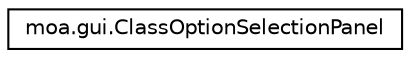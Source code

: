 digraph G
{
  edge [fontname="Helvetica",fontsize="10",labelfontname="Helvetica",labelfontsize="10"];
  node [fontname="Helvetica",fontsize="10",shape=record];
  rankdir=LR;
  Node1 [label="moa.gui.ClassOptionSelectionPanel",height=0.2,width=0.4,color="black", fillcolor="white", style="filled",URL="$classmoa_1_1gui_1_1ClassOptionSelectionPanel.html",tooltip="Creates a panel that displays the classes available, letting the user select a class..."];
}
